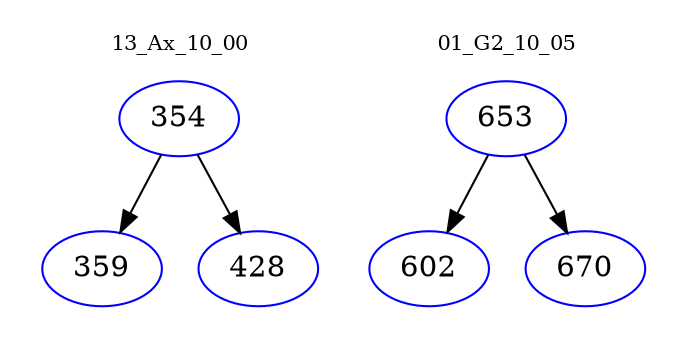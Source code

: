 digraph{
subgraph cluster_0 {
color = white
label = "13_Ax_10_00";
fontsize=10;
T0_354 [label="354", color="blue"]
T0_354 -> T0_359 [color="black"]
T0_359 [label="359", color="blue"]
T0_354 -> T0_428 [color="black"]
T0_428 [label="428", color="blue"]
}
subgraph cluster_1 {
color = white
label = "01_G2_10_05";
fontsize=10;
T1_653 [label="653", color="blue"]
T1_653 -> T1_602 [color="black"]
T1_602 [label="602", color="blue"]
T1_653 -> T1_670 [color="black"]
T1_670 [label="670", color="blue"]
}
}

